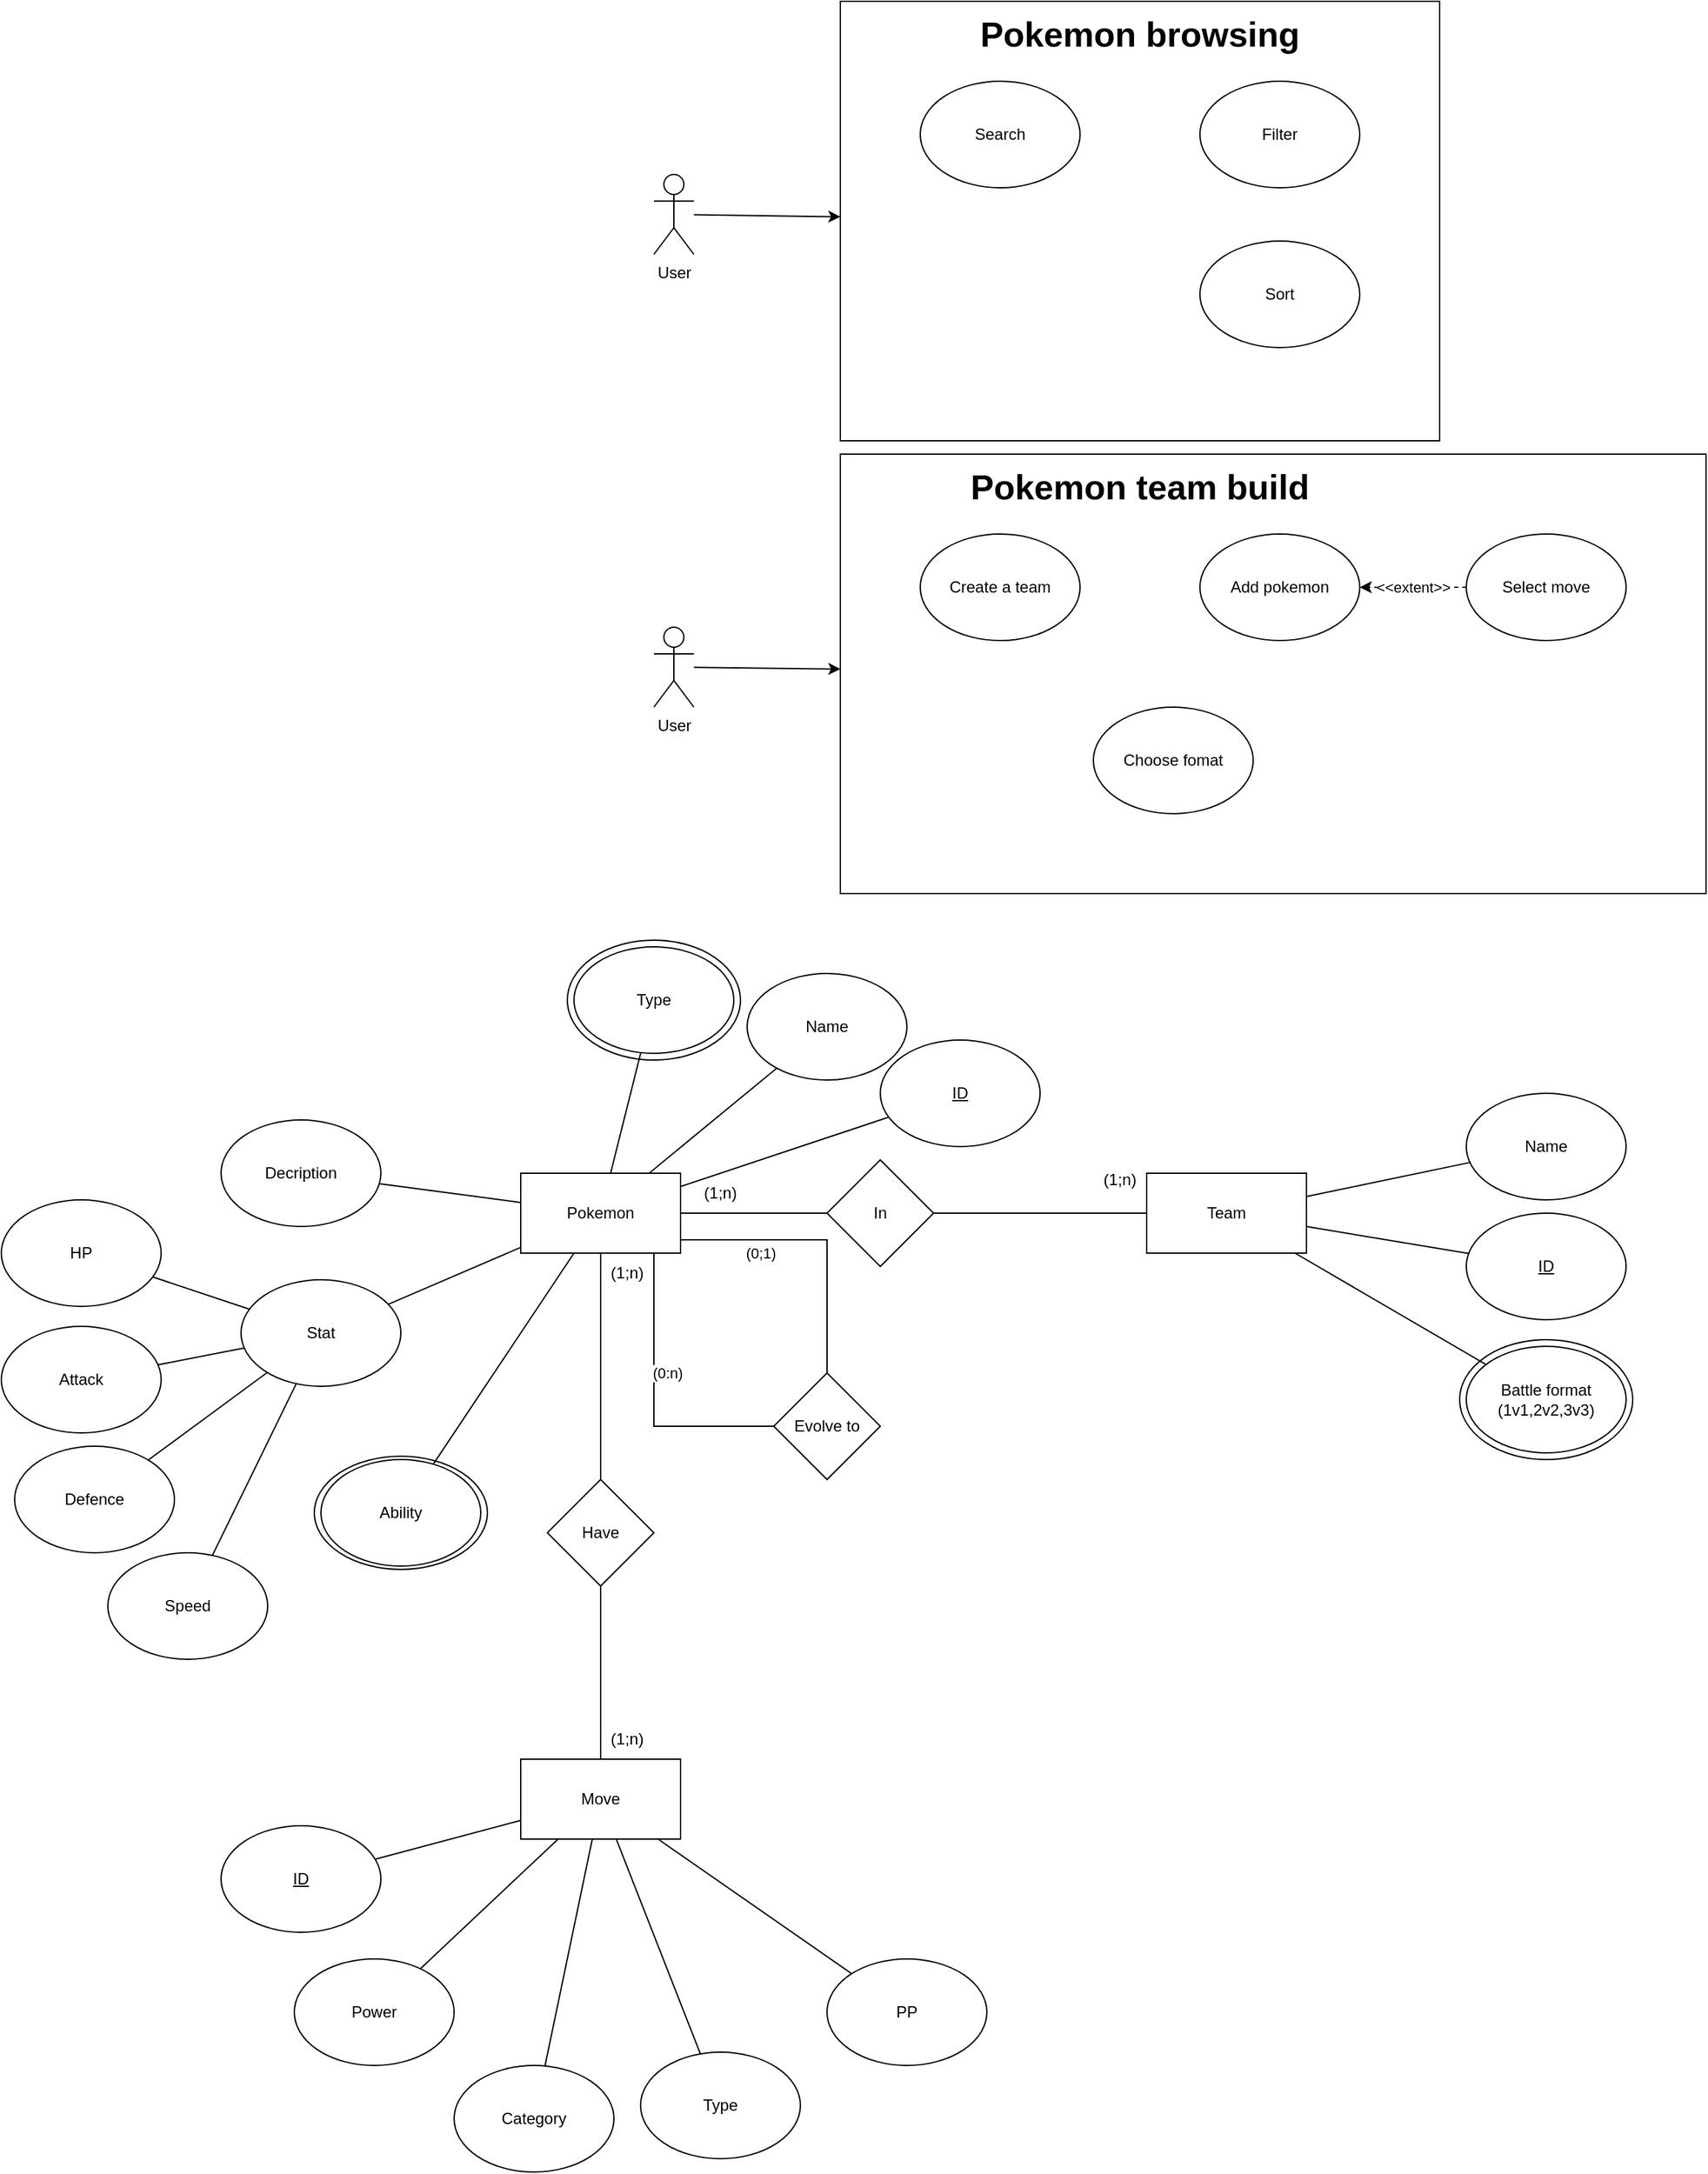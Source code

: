 <mxfile version="22.0.8" type="github">
  <diagram name="Page-1" id="ad52d381-51e7-2e0d-a935-2d0ddd2fd229">
    <mxGraphModel dx="2484" dy="1662" grid="1" gridSize="10" guides="1" tooltips="1" connect="1" arrows="1" fold="1" page="1" pageScale="1" pageWidth="1100" pageHeight="850" background="none" math="0" shadow="0">
      <root>
        <mxCell id="0" />
        <mxCell id="1" parent="0" />
        <mxCell id="jLiuc9uA8Q66yBAzSQsp-1" value="" style="ellipse;whiteSpace=wrap;html=1;" parent="1" vertex="1">
          <mxGeometry x="85" y="272.5" width="130" height="85" as="geometry" />
        </mxCell>
        <mxCell id="ctdoI_G7OLiK2sQWUjtV-42" value="" style="ellipse;whiteSpace=wrap;html=1;" parent="1" vertex="1">
          <mxGeometry x="275" y="-115" width="130" height="90" as="geometry" />
        </mxCell>
        <mxCell id="ctdoI_G7OLiK2sQWUjtV-29" value="" style="ellipse;whiteSpace=wrap;html=1;" parent="1" vertex="1">
          <mxGeometry x="945" y="185" width="130" height="90" as="geometry" />
        </mxCell>
        <mxCell id="ctdoI_G7OLiK2sQWUjtV-1" value="Team" style="rounded=0;whiteSpace=wrap;html=1;" parent="1" vertex="1">
          <mxGeometry x="710" y="60" width="120" height="60" as="geometry" />
        </mxCell>
        <mxCell id="ctdoI_G7OLiK2sQWUjtV-19" style="edgeStyle=orthogonalEdgeStyle;rounded=0;orthogonalLoop=1;jettySize=auto;html=1;endArrow=none;endFill=0;" parent="1" source="ctdoI_G7OLiK2sQWUjtV-2" target="ctdoI_G7OLiK2sQWUjtV-20" edge="1">
          <mxGeometry relative="1" as="geometry">
            <mxPoint x="510" y="90" as="targetPoint" />
          </mxGeometry>
        </mxCell>
        <mxCell id="81nnFHviyZo-J4svJ2sM-3" value="(0:n)" style="edgeStyle=orthogonalEdgeStyle;rounded=0;orthogonalLoop=1;jettySize=auto;html=1;endArrow=none;endFill=0;" edge="1" parent="1" source="ctdoI_G7OLiK2sQWUjtV-2" target="81nnFHviyZo-J4svJ2sM-4">
          <mxGeometry x="-0.182" y="10" relative="1" as="geometry">
            <mxPoint x="430" y="240.0" as="targetPoint" />
            <Array as="points">
              <mxPoint x="340" y="250" />
            </Array>
            <mxPoint as="offset" />
          </mxGeometry>
        </mxCell>
        <mxCell id="ctdoI_G7OLiK2sQWUjtV-2" value="Pokemon" style="rounded=0;whiteSpace=wrap;html=1;" parent="1" vertex="1">
          <mxGeometry x="240" y="60" width="120" height="60" as="geometry" />
        </mxCell>
        <mxCell id="ctdoI_G7OLiK2sQWUjtV-31" style="rounded=0;orthogonalLoop=1;jettySize=auto;html=1;endArrow=none;endFill=0;" parent="1" source="ctdoI_G7OLiK2sQWUjtV-3" target="ctdoI_G7OLiK2sQWUjtV-2" edge="1">
          <mxGeometry relative="1" as="geometry" />
        </mxCell>
        <mxCell id="ctdoI_G7OLiK2sQWUjtV-3" value="Name" style="ellipse;whiteSpace=wrap;html=1;" parent="1" vertex="1">
          <mxGeometry x="410" y="-90" width="120" height="80" as="geometry" />
        </mxCell>
        <mxCell id="ctdoI_G7OLiK2sQWUjtV-32" style="rounded=0;orthogonalLoop=1;jettySize=auto;html=1;endArrow=none;endFill=0;" parent="1" source="ctdoI_G7OLiK2sQWUjtV-4" target="ctdoI_G7OLiK2sQWUjtV-2" edge="1">
          <mxGeometry relative="1" as="geometry" />
        </mxCell>
        <mxCell id="ctdoI_G7OLiK2sQWUjtV-4" value="Type" style="ellipse;whiteSpace=wrap;html=1;" parent="1" vertex="1">
          <mxGeometry x="280" y="-110" width="120" height="80" as="geometry" />
        </mxCell>
        <mxCell id="ctdoI_G7OLiK2sQWUjtV-34" style="rounded=0;orthogonalLoop=1;jettySize=auto;html=1;endArrow=none;endFill=0;" parent="1" source="ctdoI_G7OLiK2sQWUjtV-5" target="ctdoI_G7OLiK2sQWUjtV-2" edge="1">
          <mxGeometry relative="1" as="geometry" />
        </mxCell>
        <mxCell id="ctdoI_G7OLiK2sQWUjtV-5" value="Decription" style="ellipse;whiteSpace=wrap;html=1;" parent="1" vertex="1">
          <mxGeometry x="15" y="20" width="120" height="80" as="geometry" />
        </mxCell>
        <mxCell id="ctdoI_G7OLiK2sQWUjtV-30" style="rounded=0;orthogonalLoop=1;jettySize=auto;html=1;endArrow=none;endFill=0;" parent="1" source="ctdoI_G7OLiK2sQWUjtV-6" target="ctdoI_G7OLiK2sQWUjtV-2" edge="1">
          <mxGeometry relative="1" as="geometry" />
        </mxCell>
        <mxCell id="ctdoI_G7OLiK2sQWUjtV-6" value="&lt;u&gt;ID&lt;/u&gt;" style="ellipse;whiteSpace=wrap;html=1;" parent="1" vertex="1">
          <mxGeometry x="510" y="-40" width="120" height="80" as="geometry" />
        </mxCell>
        <mxCell id="ctdoI_G7OLiK2sQWUjtV-13" style="edgeStyle=orthogonalEdgeStyle;rounded=0;orthogonalLoop=1;jettySize=auto;html=1;endArrow=none;endFill=0;" parent="1" source="ctdoI_G7OLiK2sQWUjtV-7" target="ctdoI_G7OLiK2sQWUjtV-14" edge="1">
          <mxGeometry relative="1" as="geometry">
            <mxPoint x="300" y="310.0" as="targetPoint" />
          </mxGeometry>
        </mxCell>
        <mxCell id="ctdoI_G7OLiK2sQWUjtV-7" value="Move" style="rounded=0;whiteSpace=wrap;html=1;" parent="1" vertex="1">
          <mxGeometry x="240" y="500" width="120" height="60" as="geometry" />
        </mxCell>
        <mxCell id="ctdoI_G7OLiK2sQWUjtV-35" style="rounded=0;orthogonalLoop=1;jettySize=auto;html=1;endArrow=none;endFill=0;" parent="1" source="ctdoI_G7OLiK2sQWUjtV-8" target="ctdoI_G7OLiK2sQWUjtV-2" edge="1">
          <mxGeometry relative="1" as="geometry" />
        </mxCell>
        <mxCell id="ctdoI_G7OLiK2sQWUjtV-8" value="Ability" style="ellipse;whiteSpace=wrap;html=1;" parent="1" vertex="1">
          <mxGeometry x="90" y="275" width="120" height="80" as="geometry" />
        </mxCell>
        <mxCell id="ctdoI_G7OLiK2sQWUjtV-38" style="rounded=0;orthogonalLoop=1;jettySize=auto;html=1;endArrow=none;endFill=0;" parent="1" source="ctdoI_G7OLiK2sQWUjtV-9" target="ctdoI_G7OLiK2sQWUjtV-7" edge="1">
          <mxGeometry relative="1" as="geometry" />
        </mxCell>
        <mxCell id="ctdoI_G7OLiK2sQWUjtV-9" value="Power" style="ellipse;whiteSpace=wrap;html=1;" parent="1" vertex="1">
          <mxGeometry x="70" y="650" width="120" height="80" as="geometry" />
        </mxCell>
        <mxCell id="ctdoI_G7OLiK2sQWUjtV-40" style="rounded=0;orthogonalLoop=1;jettySize=auto;html=1;endArrow=none;endFill=0;" parent="1" source="ctdoI_G7OLiK2sQWUjtV-10" target="ctdoI_G7OLiK2sQWUjtV-7" edge="1">
          <mxGeometry relative="1" as="geometry" />
        </mxCell>
        <mxCell id="ctdoI_G7OLiK2sQWUjtV-10" value="Type &lt;a href=&quot;https://pokemondb.net/type/grass&quot; class=&quot;type-icon type-grass&quot;&gt;&lt;/a&gt;" style="ellipse;whiteSpace=wrap;html=1;" parent="1" vertex="1">
          <mxGeometry x="330" y="720" width="120" height="80" as="geometry" />
        </mxCell>
        <mxCell id="ctdoI_G7OLiK2sQWUjtV-39" style="rounded=0;orthogonalLoop=1;jettySize=auto;html=1;endArrow=none;endFill=0;" parent="1" source="ctdoI_G7OLiK2sQWUjtV-11" target="ctdoI_G7OLiK2sQWUjtV-7" edge="1">
          <mxGeometry relative="1" as="geometry" />
        </mxCell>
        <mxCell id="ctdoI_G7OLiK2sQWUjtV-11" value="Category" style="ellipse;whiteSpace=wrap;html=1;" parent="1" vertex="1">
          <mxGeometry x="190" y="730" width="120" height="80" as="geometry" />
        </mxCell>
        <mxCell id="ctdoI_G7OLiK2sQWUjtV-41" style="rounded=0;orthogonalLoop=1;jettySize=auto;html=1;endArrow=none;endFill=0;" parent="1" source="ctdoI_G7OLiK2sQWUjtV-12" target="ctdoI_G7OLiK2sQWUjtV-7" edge="1">
          <mxGeometry relative="1" as="geometry" />
        </mxCell>
        <mxCell id="ctdoI_G7OLiK2sQWUjtV-12" value="PP" style="ellipse;whiteSpace=wrap;html=1;" parent="1" vertex="1">
          <mxGeometry x="470" y="650" width="120" height="80" as="geometry" />
        </mxCell>
        <mxCell id="ctdoI_G7OLiK2sQWUjtV-15" style="edgeStyle=orthogonalEdgeStyle;rounded=0;orthogonalLoop=1;jettySize=auto;html=1;endArrow=none;endFill=0;" parent="1" source="ctdoI_G7OLiK2sQWUjtV-14" target="ctdoI_G7OLiK2sQWUjtV-2" edge="1">
          <mxGeometry relative="1" as="geometry" />
        </mxCell>
        <mxCell id="ctdoI_G7OLiK2sQWUjtV-14" value="Have" style="rhombus;whiteSpace=wrap;html=1;" parent="1" vertex="1">
          <mxGeometry x="260" y="290.0" width="80" height="80" as="geometry" />
        </mxCell>
        <mxCell id="ctdoI_G7OLiK2sQWUjtV-16" value="(1;n)" style="text;html=1;strokeColor=none;fillColor=none;align=center;verticalAlign=middle;whiteSpace=wrap;rounded=0;" parent="1" vertex="1">
          <mxGeometry x="290" y="120" width="60" height="30" as="geometry" />
        </mxCell>
        <mxCell id="ctdoI_G7OLiK2sQWUjtV-17" value="(1;n)" style="text;html=1;strokeColor=none;fillColor=none;align=center;verticalAlign=middle;whiteSpace=wrap;rounded=0;" parent="1" vertex="1">
          <mxGeometry x="290" y="470" width="60" height="30" as="geometry" />
        </mxCell>
        <mxCell id="ctdoI_G7OLiK2sQWUjtV-21" style="edgeStyle=orthogonalEdgeStyle;rounded=0;orthogonalLoop=1;jettySize=auto;html=1;endArrow=none;endFill=0;" parent="1" source="ctdoI_G7OLiK2sQWUjtV-20" target="ctdoI_G7OLiK2sQWUjtV-1" edge="1">
          <mxGeometry relative="1" as="geometry" />
        </mxCell>
        <mxCell id="ctdoI_G7OLiK2sQWUjtV-20" value="In" style="rhombus;whiteSpace=wrap;html=1;" parent="1" vertex="1">
          <mxGeometry x="470" y="50" width="80" height="80" as="geometry" />
        </mxCell>
        <mxCell id="ctdoI_G7OLiK2sQWUjtV-22" value="(1;n)" style="text;html=1;strokeColor=none;fillColor=none;align=center;verticalAlign=middle;whiteSpace=wrap;rounded=0;" parent="1" vertex="1">
          <mxGeometry x="360" y="60" width="60" height="30" as="geometry" />
        </mxCell>
        <mxCell id="ctdoI_G7OLiK2sQWUjtV-23" value="(1;n)" style="text;html=1;strokeColor=none;fillColor=none;align=center;verticalAlign=middle;whiteSpace=wrap;rounded=0;" parent="1" vertex="1">
          <mxGeometry x="660" y="50" width="60" height="30" as="geometry" />
        </mxCell>
        <mxCell id="ctdoI_G7OLiK2sQWUjtV-51" style="rounded=0;orthogonalLoop=1;jettySize=auto;html=1;endArrow=none;endFill=0;" parent="1" source="ctdoI_G7OLiK2sQWUjtV-24" target="ctdoI_G7OLiK2sQWUjtV-1" edge="1">
          <mxGeometry relative="1" as="geometry" />
        </mxCell>
        <mxCell id="ctdoI_G7OLiK2sQWUjtV-24" value="Name" style="ellipse;whiteSpace=wrap;html=1;" parent="1" vertex="1">
          <mxGeometry x="950" width="120" height="80" as="geometry" />
        </mxCell>
        <mxCell id="ctdoI_G7OLiK2sQWUjtV-52" style="rounded=0;orthogonalLoop=1;jettySize=auto;html=1;endArrow=none;endFill=0;" parent="1" source="ctdoI_G7OLiK2sQWUjtV-25" target="ctdoI_G7OLiK2sQWUjtV-1" edge="1">
          <mxGeometry relative="1" as="geometry" />
        </mxCell>
        <mxCell id="ctdoI_G7OLiK2sQWUjtV-25" value="&lt;u&gt;ID&lt;/u&gt;" style="ellipse;whiteSpace=wrap;html=1;" parent="1" vertex="1">
          <mxGeometry x="950" y="90" width="120" height="80" as="geometry" />
        </mxCell>
        <mxCell id="ctdoI_G7OLiK2sQWUjtV-33" style="rounded=0;orthogonalLoop=1;jettySize=auto;html=1;endArrow=none;endFill=0;" parent="1" source="ctdoI_G7OLiK2sQWUjtV-26" target="ctdoI_G7OLiK2sQWUjtV-2" edge="1">
          <mxGeometry relative="1" as="geometry" />
        </mxCell>
        <mxCell id="ctdoI_G7OLiK2sQWUjtV-26" value="Stat" style="ellipse;whiteSpace=wrap;html=1;" parent="1" vertex="1">
          <mxGeometry x="30" y="140" width="120" height="80" as="geometry" />
        </mxCell>
        <mxCell id="ctdoI_G7OLiK2sQWUjtV-53" style="rounded=0;orthogonalLoop=1;jettySize=auto;html=1;endArrow=none;endFill=0;" parent="1" source="ctdoI_G7OLiK2sQWUjtV-27" target="ctdoI_G7OLiK2sQWUjtV-1" edge="1">
          <mxGeometry relative="1" as="geometry" />
        </mxCell>
        <mxCell id="ctdoI_G7OLiK2sQWUjtV-27" value="Battle format&lt;br&gt;(1v1,2v2,3v3)" style="ellipse;whiteSpace=wrap;html=1;" parent="1" vertex="1">
          <mxGeometry x="950" y="190" width="120" height="80" as="geometry" />
        </mxCell>
        <mxCell id="ctdoI_G7OLiK2sQWUjtV-37" style="rounded=0;orthogonalLoop=1;jettySize=auto;html=1;endArrow=none;endFill=0;" parent="1" source="ctdoI_G7OLiK2sQWUjtV-36" target="ctdoI_G7OLiK2sQWUjtV-7" edge="1">
          <mxGeometry relative="1" as="geometry" />
        </mxCell>
        <mxCell id="ctdoI_G7OLiK2sQWUjtV-36" value="&lt;u&gt;ID&lt;/u&gt;" style="ellipse;whiteSpace=wrap;html=1;" parent="1" vertex="1">
          <mxGeometry x="15" y="550" width="120" height="80" as="geometry" />
        </mxCell>
        <mxCell id="ctdoI_G7OLiK2sQWUjtV-47" style="rounded=0;orthogonalLoop=1;jettySize=auto;html=1;endArrow=none;endFill=0;" parent="1" source="ctdoI_G7OLiK2sQWUjtV-43" target="ctdoI_G7OLiK2sQWUjtV-26" edge="1">
          <mxGeometry relative="1" as="geometry" />
        </mxCell>
        <mxCell id="ctdoI_G7OLiK2sQWUjtV-43" value="HP" style="ellipse;whiteSpace=wrap;html=1;" parent="1" vertex="1">
          <mxGeometry x="-150" y="80" width="120" height="80" as="geometry" />
        </mxCell>
        <mxCell id="ctdoI_G7OLiK2sQWUjtV-48" style="rounded=0;orthogonalLoop=1;jettySize=auto;html=1;endArrow=none;endFill=0;" parent="1" source="ctdoI_G7OLiK2sQWUjtV-44" target="ctdoI_G7OLiK2sQWUjtV-26" edge="1">
          <mxGeometry relative="1" as="geometry" />
        </mxCell>
        <mxCell id="ctdoI_G7OLiK2sQWUjtV-44" value="Attack" style="ellipse;whiteSpace=wrap;html=1;" parent="1" vertex="1">
          <mxGeometry x="-150" y="175" width="120" height="80" as="geometry" />
        </mxCell>
        <mxCell id="ctdoI_G7OLiK2sQWUjtV-49" style="rounded=0;orthogonalLoop=1;jettySize=auto;html=1;endArrow=none;endFill=0;" parent="1" source="ctdoI_G7OLiK2sQWUjtV-45" target="ctdoI_G7OLiK2sQWUjtV-26" edge="1">
          <mxGeometry relative="1" as="geometry" />
        </mxCell>
        <mxCell id="ctdoI_G7OLiK2sQWUjtV-45" value="Defence" style="ellipse;whiteSpace=wrap;html=1;" parent="1" vertex="1">
          <mxGeometry x="-140" y="265" width="120" height="80" as="geometry" />
        </mxCell>
        <mxCell id="ctdoI_G7OLiK2sQWUjtV-50" style="rounded=0;orthogonalLoop=1;jettySize=auto;html=1;endArrow=none;endFill=0;" parent="1" source="ctdoI_G7OLiK2sQWUjtV-46" target="ctdoI_G7OLiK2sQWUjtV-26" edge="1">
          <mxGeometry relative="1" as="geometry" />
        </mxCell>
        <mxCell id="ctdoI_G7OLiK2sQWUjtV-46" value="Speed" style="ellipse;whiteSpace=wrap;html=1;" parent="1" vertex="1">
          <mxGeometry x="-70" y="345" width="120" height="80" as="geometry" />
        </mxCell>
        <mxCell id="ctdoI_G7OLiK2sQWUjtV-54" value="" style="rounded=0;whiteSpace=wrap;html=1;" parent="1" vertex="1">
          <mxGeometry x="480" y="-820" width="450" height="330" as="geometry" />
        </mxCell>
        <mxCell id="ctdoI_G7OLiK2sQWUjtV-61" style="rounded=0;orthogonalLoop=1;jettySize=auto;html=1;" parent="1" source="ctdoI_G7OLiK2sQWUjtV-55" target="ctdoI_G7OLiK2sQWUjtV-54" edge="1">
          <mxGeometry relative="1" as="geometry" />
        </mxCell>
        <mxCell id="ctdoI_G7OLiK2sQWUjtV-55" value="User" style="shape=umlActor;verticalLabelPosition=bottom;verticalAlign=top;html=1;outlineConnect=0;" parent="1" vertex="1">
          <mxGeometry x="340" y="-690" width="30" height="60" as="geometry" />
        </mxCell>
        <mxCell id="ctdoI_G7OLiK2sQWUjtV-56" value="&lt;font style=&quot;font-size: 26px;&quot;&gt;&lt;b&gt;&lt;font style=&quot;font-size: 26px;&quot;&gt;Pokemon&lt;/font&gt;&lt;/b&gt;&lt;span&gt;&lt;/span&gt; &lt;b&gt;&lt;font style=&quot;font-size: 26px;&quot;&gt;browsing&lt;/font&gt;&lt;/b&gt;&lt;/font&gt;" style="text;html=1;strokeColor=none;fillColor=none;align=center;verticalAlign=middle;whiteSpace=wrap;rounded=0;" parent="1" vertex="1">
          <mxGeometry x="565" y="-810" width="280" height="30" as="geometry" />
        </mxCell>
        <mxCell id="ctdoI_G7OLiK2sQWUjtV-57" value="Search" style="ellipse;whiteSpace=wrap;html=1;" parent="1" vertex="1">
          <mxGeometry x="540" y="-760" width="120" height="80" as="geometry" />
        </mxCell>
        <mxCell id="ctdoI_G7OLiK2sQWUjtV-58" value="Filter" style="ellipse;whiteSpace=wrap;html=1;" parent="1" vertex="1">
          <mxGeometry x="750" y="-760" width="120" height="80" as="geometry" />
        </mxCell>
        <mxCell id="ctdoI_G7OLiK2sQWUjtV-59" value="Sort" style="ellipse;whiteSpace=wrap;html=1;" parent="1" vertex="1">
          <mxGeometry x="750" y="-640" width="120" height="80" as="geometry" />
        </mxCell>
        <mxCell id="ctdoI_G7OLiK2sQWUjtV-63" value="" style="rounded=0;whiteSpace=wrap;html=1;" parent="1" vertex="1">
          <mxGeometry x="480" y="-480" width="650" height="330" as="geometry" />
        </mxCell>
        <mxCell id="ctdoI_G7OLiK2sQWUjtV-64" style="rounded=0;orthogonalLoop=1;jettySize=auto;html=1;" parent="1" source="ctdoI_G7OLiK2sQWUjtV-65" target="ctdoI_G7OLiK2sQWUjtV-63" edge="1">
          <mxGeometry relative="1" as="geometry" />
        </mxCell>
        <mxCell id="ctdoI_G7OLiK2sQWUjtV-65" value="User" style="shape=umlActor;verticalLabelPosition=bottom;verticalAlign=top;html=1;outlineConnect=0;" parent="1" vertex="1">
          <mxGeometry x="340" y="-350" width="30" height="60" as="geometry" />
        </mxCell>
        <mxCell id="ctdoI_G7OLiK2sQWUjtV-66" value="&lt;font style=&quot;font-size: 26px;&quot;&gt;&lt;b&gt;&lt;font style=&quot;font-size: 26px;&quot;&gt;Pokemon&lt;/font&gt;&lt;/b&gt;&lt;span&gt;&lt;/span&gt; &lt;b&gt;team build&lt;br&gt;&lt;/b&gt;&lt;/font&gt;" style="text;html=1;strokeColor=none;fillColor=none;align=center;verticalAlign=middle;whiteSpace=wrap;rounded=0;" parent="1" vertex="1">
          <mxGeometry x="565" y="-470" width="280" height="30" as="geometry" />
        </mxCell>
        <mxCell id="ctdoI_G7OLiK2sQWUjtV-67" value="Create a team" style="ellipse;whiteSpace=wrap;html=1;" parent="1" vertex="1">
          <mxGeometry x="540" y="-420" width="120" height="80" as="geometry" />
        </mxCell>
        <mxCell id="ctdoI_G7OLiK2sQWUjtV-68" value="Add pokemon" style="ellipse;whiteSpace=wrap;html=1;" parent="1" vertex="1">
          <mxGeometry x="750" y="-420" width="120" height="80" as="geometry" />
        </mxCell>
        <mxCell id="ctdoI_G7OLiK2sQWUjtV-69" value="Choose fomat" style="ellipse;whiteSpace=wrap;html=1;" parent="1" vertex="1">
          <mxGeometry x="670" y="-290" width="120" height="80" as="geometry" />
        </mxCell>
        <mxCell id="ctdoI_G7OLiK2sQWUjtV-74" value="&amp;lt;&amp;lt;extent&amp;gt;&amp;gt;" style="edgeStyle=orthogonalEdgeStyle;rounded=0;orthogonalLoop=1;jettySize=auto;html=1;dashed=1;" parent="1" source="ctdoI_G7OLiK2sQWUjtV-72" target="ctdoI_G7OLiK2sQWUjtV-68" edge="1">
          <mxGeometry relative="1" as="geometry" />
        </mxCell>
        <mxCell id="ctdoI_G7OLiK2sQWUjtV-72" value="Select move" style="ellipse;whiteSpace=wrap;html=1;" parent="1" vertex="1">
          <mxGeometry x="950" y="-420" width="120" height="80" as="geometry" />
        </mxCell>
        <mxCell id="81nnFHviyZo-J4svJ2sM-2" value="(0;1)" style="edgeStyle=orthogonalEdgeStyle;rounded=0;orthogonalLoop=1;jettySize=auto;html=1;endArrow=none;endFill=0;" edge="1" parent="1" source="81nnFHviyZo-J4svJ2sM-4" target="ctdoI_G7OLiK2sQWUjtV-2">
          <mxGeometry x="0.429" y="10" relative="1" as="geometry">
            <mxPoint x="450" y="210.186" as="sourcePoint" />
            <Array as="points">
              <mxPoint x="470" y="110" />
            </Array>
            <mxPoint as="offset" />
          </mxGeometry>
        </mxCell>
        <mxCell id="81nnFHviyZo-J4svJ2sM-4" value="Evolve to" style="rhombus;whiteSpace=wrap;html=1;" vertex="1" parent="1">
          <mxGeometry x="430" y="210" width="80" height="80" as="geometry" />
        </mxCell>
      </root>
    </mxGraphModel>
  </diagram>
</mxfile>
